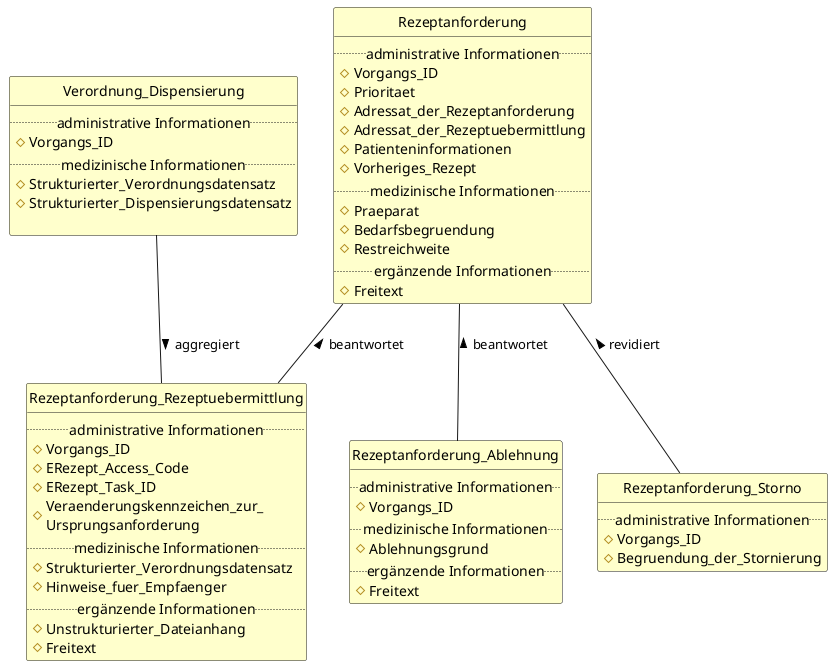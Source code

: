 @startuml

'top to bottom direction

'skinparam linetype ortho
hide circle
hide methods

class "Rezeptanforderung" as Rezeptanforderung #BUSINESS {
    ..administrative Informationen..
    #Vorgangs_ID
    #Prioritaet
    #Adressat_der_Rezeptanforderung
    #Adressat_der_Rezeptuebermittlung
    #Patienteninformationen
    #Vorheriges_Rezept
    ..medizinische Informationen..
    #Praeparat
    #Bedarfsbegruendung
    #Restreichweite
    ..ergänzende Informationen..
    #Freitext
}

class "Rezeptanforderung_Storno" as Rezeptanforderung_Storno #BUSINESS {
    ..administrative Informationen..
    #Vorgangs_ID
    #Begruendung_der_Stornierung
}

class "Rezeptanforderung_Rezeptuebermittlung" as Rezeptanforderung_Rezeptuebermittlung #BUSINESS {
    ..administrative Informationen..
    #Vorgangs_ID
    #ERezept_Access_Code
    #ERezept_Task_ID
    #Veraenderungskennzeichen_zur_\nUrsprungsanforderung
    ..medizinische Informationen..
    #Strukturierter_Verordnungsdatensatz
    #Hinweise_fuer_Empfaenger
    ..ergänzende Informationen..
    #Unstrukturierter_Dateianhang
    #Freitext
}

class "Rezeptanforderung_Ablehnung" as Rezeptanforderung_Ablehnung #BUSINESS {
    ..administrative Informationen..
    #Vorgangs_ID
    ..medizinische Informationen..
    #Ablehnungsgrund
    ..ergänzende Informationen..
    #Freitext
}

class "Verordnung_Dispensierung" as Verordnung_Dispensierung #BUSINESS {
    ..administrative Informationen..
    #Vorgangs_ID
    ..medizinische Informationen..
    #Strukturierter_Verordnungsdatensatz
    #Strukturierter_Dispensierungsdatensatz

}

Rezeptanforderung_Storno -up- Rezeptanforderung: revidiert >
Rezeptanforderung_Ablehnung -up-  Rezeptanforderung: beantwortet >
Rezeptanforderung_Rezeptuebermittlung -up- Rezeptanforderung: beantwortet >
'Verordnung_Dispensierung -left- Rezeptanforderung: aggregiert >
Verordnung_Dispensierung -- Rezeptanforderung_Rezeptuebermittlung: aggregiert >

@enduml